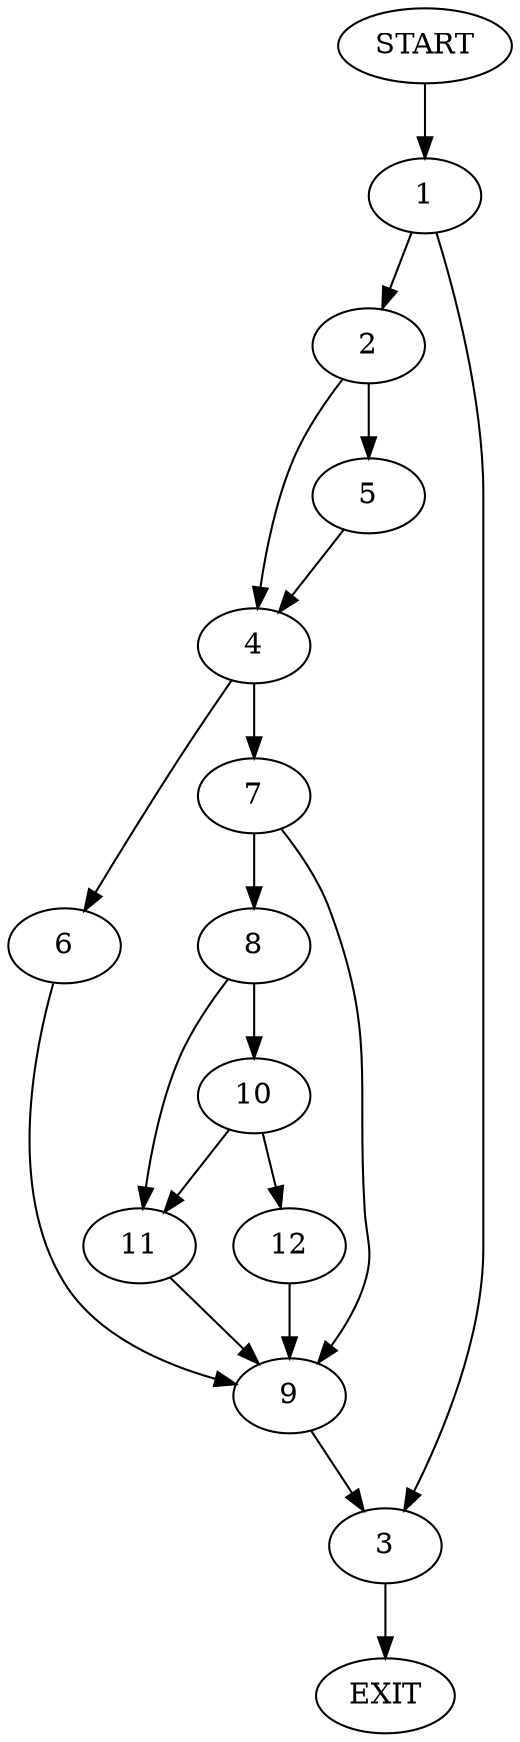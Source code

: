 digraph {
0 [label="START"]
13 [label="EXIT"]
0 -> 1
1 -> 2
1 -> 3
3 -> 13
2 -> 4
2 -> 5
4 -> 6
4 -> 7
5 -> 4
7 -> 8
7 -> 9
6 -> 9
9 -> 3
8 -> 10
8 -> 11
11 -> 9
10 -> 12
10 -> 11
12 -> 9
}
